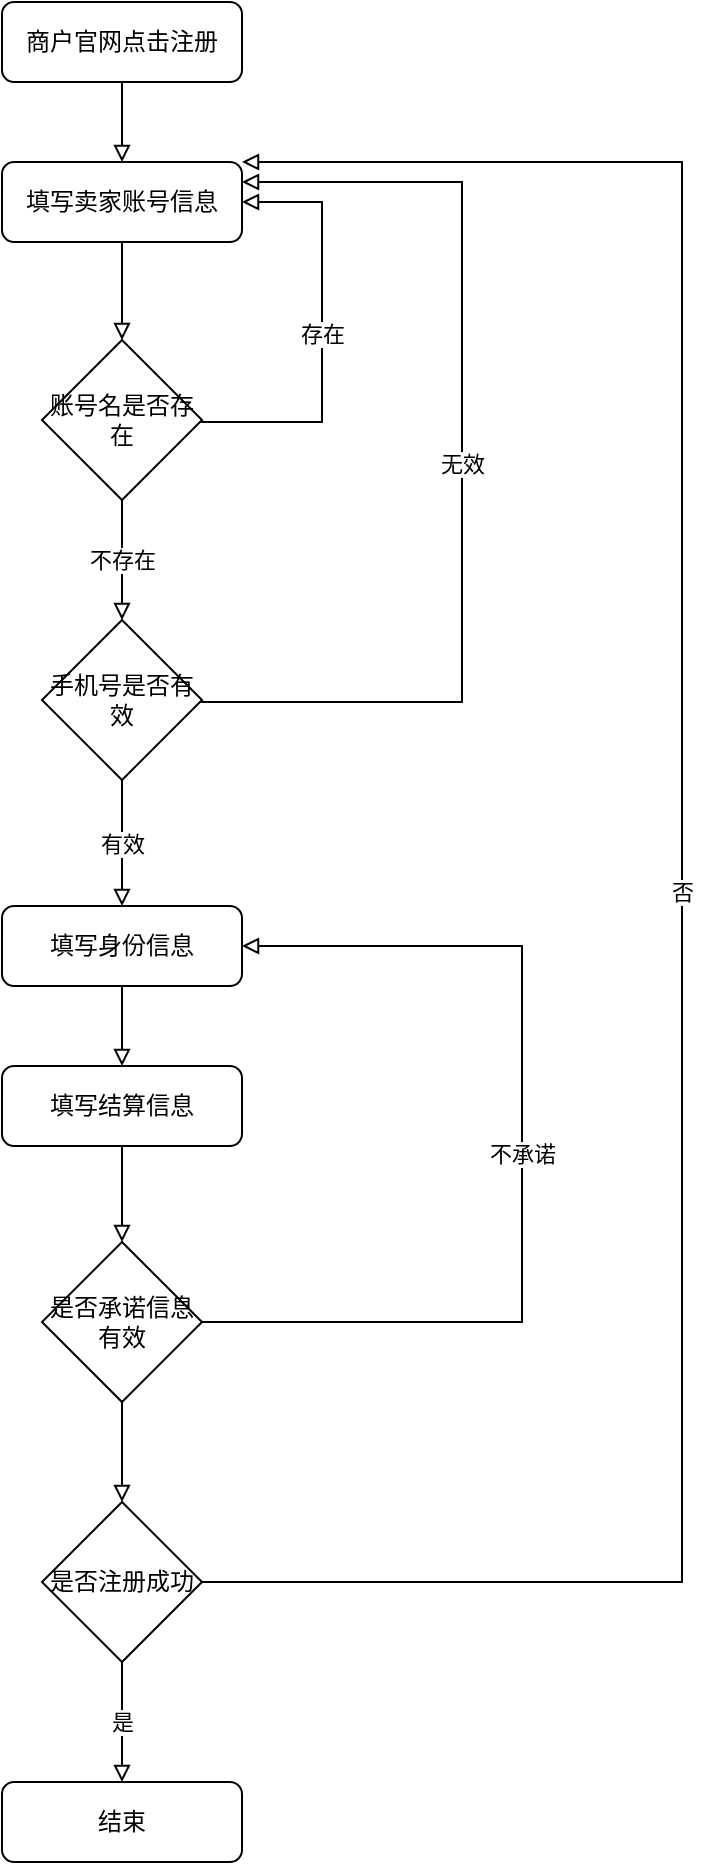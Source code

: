 <mxfile version="20.5.3" type="github">
  <diagram id="C5RBs43oDa-KdzZeNtuy" name="商户注册流程">
    <mxGraphModel dx="1422" dy="762" grid="1" gridSize="10" guides="1" tooltips="1" connect="1" arrows="1" fold="1" page="1" pageScale="1" pageWidth="827" pageHeight="1169" math="0" shadow="0">
      <root>
        <mxCell id="WIyWlLk6GJQsqaUBKTNV-0" />
        <mxCell id="WIyWlLk6GJQsqaUBKTNV-1" parent="WIyWlLk6GJQsqaUBKTNV-0" />
        <mxCell id="T_TCIOcFfUIDfXwIOGUq-2" style="edgeStyle=orthogonalEdgeStyle;rounded=0;orthogonalLoop=1;jettySize=auto;html=1;exitX=0.5;exitY=1;exitDx=0;exitDy=0;endArrow=block;endFill=0;" edge="1" parent="WIyWlLk6GJQsqaUBKTNV-1" source="WIyWlLk6GJQsqaUBKTNV-3" target="T_TCIOcFfUIDfXwIOGUq-1">
          <mxGeometry relative="1" as="geometry" />
        </mxCell>
        <mxCell id="WIyWlLk6GJQsqaUBKTNV-3" value="商户官网点击注册" style="rounded=1;whiteSpace=wrap;html=1;fontSize=12;glass=0;strokeWidth=1;shadow=0;" parent="WIyWlLk6GJQsqaUBKTNV-1" vertex="1">
          <mxGeometry x="160" y="80" width="120" height="40" as="geometry" />
        </mxCell>
        <mxCell id="T_TCIOcFfUIDfXwIOGUq-9" style="edgeStyle=orthogonalEdgeStyle;rounded=0;orthogonalLoop=1;jettySize=auto;html=1;exitX=0.5;exitY=1;exitDx=0;exitDy=0;endArrow=block;endFill=0;" edge="1" parent="WIyWlLk6GJQsqaUBKTNV-1" source="T_TCIOcFfUIDfXwIOGUq-1" target="T_TCIOcFfUIDfXwIOGUq-4">
          <mxGeometry relative="1" as="geometry" />
        </mxCell>
        <mxCell id="T_TCIOcFfUIDfXwIOGUq-1" value="填写卖家账号信息" style="rounded=1;whiteSpace=wrap;html=1;fontSize=12;glass=0;strokeWidth=1;shadow=0;" vertex="1" parent="WIyWlLk6GJQsqaUBKTNV-1">
          <mxGeometry x="160" y="160" width="120" height="40" as="geometry" />
        </mxCell>
        <mxCell id="T_TCIOcFfUIDfXwIOGUq-7" value="存在" style="edgeStyle=orthogonalEdgeStyle;rounded=0;orthogonalLoop=1;jettySize=auto;html=1;exitX=1;exitY=0.5;exitDx=0;exitDy=0;entryX=1;entryY=0.5;entryDx=0;entryDy=0;endArrow=block;endFill=0;" edge="1" parent="WIyWlLk6GJQsqaUBKTNV-1" source="T_TCIOcFfUIDfXwIOGUq-4" target="T_TCIOcFfUIDfXwIOGUq-1">
          <mxGeometry relative="1" as="geometry">
            <Array as="points">
              <mxPoint x="260" y="290" />
              <mxPoint x="320" y="290" />
              <mxPoint x="320" y="180" />
            </Array>
          </mxGeometry>
        </mxCell>
        <mxCell id="T_TCIOcFfUIDfXwIOGUq-17" value="不存在" style="edgeStyle=orthogonalEdgeStyle;rounded=0;orthogonalLoop=1;jettySize=auto;html=1;exitX=0.5;exitY=1;exitDx=0;exitDy=0;endArrow=block;endFill=0;" edge="1" parent="WIyWlLk6GJQsqaUBKTNV-1" source="T_TCIOcFfUIDfXwIOGUq-4" target="T_TCIOcFfUIDfXwIOGUq-10">
          <mxGeometry relative="1" as="geometry" />
        </mxCell>
        <mxCell id="T_TCIOcFfUIDfXwIOGUq-4" value="账号名是否存在" style="rhombus;whiteSpace=wrap;html=1;" vertex="1" parent="WIyWlLk6GJQsqaUBKTNV-1">
          <mxGeometry x="180" y="249" width="80" height="80" as="geometry" />
        </mxCell>
        <mxCell id="T_TCIOcFfUIDfXwIOGUq-15" value="无效" style="edgeStyle=orthogonalEdgeStyle;rounded=0;orthogonalLoop=1;jettySize=auto;html=1;entryX=1;entryY=0.25;entryDx=0;entryDy=0;endArrow=block;endFill=0;exitX=1;exitY=0.5;exitDx=0;exitDy=0;" edge="1" parent="WIyWlLk6GJQsqaUBKTNV-1" source="T_TCIOcFfUIDfXwIOGUq-10" target="T_TCIOcFfUIDfXwIOGUq-1">
          <mxGeometry relative="1" as="geometry">
            <Array as="points">
              <mxPoint x="260" y="430" />
              <mxPoint x="390" y="430" />
              <mxPoint x="390" y="170" />
            </Array>
          </mxGeometry>
        </mxCell>
        <mxCell id="T_TCIOcFfUIDfXwIOGUq-21" value="有效" style="edgeStyle=orthogonalEdgeStyle;rounded=0;orthogonalLoop=1;jettySize=auto;html=1;exitX=0.5;exitY=1;exitDx=0;exitDy=0;entryX=0.5;entryY=0;entryDx=0;entryDy=0;endArrow=block;endFill=0;" edge="1" parent="WIyWlLk6GJQsqaUBKTNV-1" source="T_TCIOcFfUIDfXwIOGUq-10" target="T_TCIOcFfUIDfXwIOGUq-18">
          <mxGeometry relative="1" as="geometry" />
        </mxCell>
        <mxCell id="T_TCIOcFfUIDfXwIOGUq-10" value="手机号是否有效" style="rhombus;whiteSpace=wrap;html=1;" vertex="1" parent="WIyWlLk6GJQsqaUBKTNV-1">
          <mxGeometry x="180" y="389" width="80" height="80" as="geometry" />
        </mxCell>
        <mxCell id="T_TCIOcFfUIDfXwIOGUq-22" style="edgeStyle=orthogonalEdgeStyle;rounded=0;orthogonalLoop=1;jettySize=auto;html=1;exitX=0.5;exitY=1;exitDx=0;exitDy=0;entryX=0.5;entryY=0;entryDx=0;entryDy=0;endArrow=block;endFill=0;" edge="1" parent="WIyWlLk6GJQsqaUBKTNV-1" source="T_TCIOcFfUIDfXwIOGUq-18" target="T_TCIOcFfUIDfXwIOGUq-19">
          <mxGeometry relative="1" as="geometry" />
        </mxCell>
        <mxCell id="T_TCIOcFfUIDfXwIOGUq-18" value="填写身份信息" style="rounded=1;whiteSpace=wrap;html=1;fontSize=12;glass=0;strokeWidth=1;shadow=0;" vertex="1" parent="WIyWlLk6GJQsqaUBKTNV-1">
          <mxGeometry x="160" y="532" width="120" height="40" as="geometry" />
        </mxCell>
        <mxCell id="T_TCIOcFfUIDfXwIOGUq-24" style="edgeStyle=orthogonalEdgeStyle;rounded=0;orthogonalLoop=1;jettySize=auto;html=1;exitX=0.5;exitY=1;exitDx=0;exitDy=0;entryX=0.5;entryY=0;entryDx=0;entryDy=0;endArrow=block;endFill=0;" edge="1" parent="WIyWlLk6GJQsqaUBKTNV-1" source="T_TCIOcFfUIDfXwIOGUq-19" target="T_TCIOcFfUIDfXwIOGUq-23">
          <mxGeometry relative="1" as="geometry" />
        </mxCell>
        <mxCell id="T_TCIOcFfUIDfXwIOGUq-19" value="填写结算信息" style="rounded=1;whiteSpace=wrap;html=1;fontSize=12;glass=0;strokeWidth=1;shadow=0;" vertex="1" parent="WIyWlLk6GJQsqaUBKTNV-1">
          <mxGeometry x="160" y="612" width="120" height="40" as="geometry" />
        </mxCell>
        <mxCell id="T_TCIOcFfUIDfXwIOGUq-26" value="不承诺" style="edgeStyle=orthogonalEdgeStyle;rounded=0;orthogonalLoop=1;jettySize=auto;html=1;entryX=1;entryY=0.5;entryDx=0;entryDy=0;endArrow=block;endFill=0;" edge="1" parent="WIyWlLk6GJQsqaUBKTNV-1" source="T_TCIOcFfUIDfXwIOGUq-23" target="T_TCIOcFfUIDfXwIOGUq-18">
          <mxGeometry relative="1" as="geometry">
            <Array as="points">
              <mxPoint x="420" y="740" />
              <mxPoint x="420" y="552" />
            </Array>
          </mxGeometry>
        </mxCell>
        <mxCell id="T_TCIOcFfUIDfXwIOGUq-29" style="edgeStyle=orthogonalEdgeStyle;rounded=0;orthogonalLoop=1;jettySize=auto;html=1;exitX=0.5;exitY=1;exitDx=0;exitDy=0;endArrow=block;endFill=0;" edge="1" parent="WIyWlLk6GJQsqaUBKTNV-1" source="T_TCIOcFfUIDfXwIOGUq-23" target="T_TCIOcFfUIDfXwIOGUq-28">
          <mxGeometry relative="1" as="geometry" />
        </mxCell>
        <mxCell id="T_TCIOcFfUIDfXwIOGUq-23" value="是否承诺信息有效" style="rhombus;whiteSpace=wrap;html=1;" vertex="1" parent="WIyWlLk6GJQsqaUBKTNV-1">
          <mxGeometry x="180" y="700" width="80" height="80" as="geometry" />
        </mxCell>
        <mxCell id="T_TCIOcFfUIDfXwIOGUq-30" value="否" style="edgeStyle=orthogonalEdgeStyle;rounded=0;orthogonalLoop=1;jettySize=auto;html=1;exitX=1;exitY=0.5;exitDx=0;exitDy=0;entryX=1;entryY=0;entryDx=0;entryDy=0;endArrow=block;endFill=0;" edge="1" parent="WIyWlLk6GJQsqaUBKTNV-1" source="T_TCIOcFfUIDfXwIOGUq-28" target="T_TCIOcFfUIDfXwIOGUq-1">
          <mxGeometry relative="1" as="geometry">
            <Array as="points">
              <mxPoint x="500" y="870" />
              <mxPoint x="500" y="160" />
            </Array>
          </mxGeometry>
        </mxCell>
        <mxCell id="T_TCIOcFfUIDfXwIOGUq-32" value="是" style="edgeStyle=orthogonalEdgeStyle;rounded=0;orthogonalLoop=1;jettySize=auto;html=1;exitX=0.5;exitY=1;exitDx=0;exitDy=0;endArrow=block;endFill=0;" edge="1" parent="WIyWlLk6GJQsqaUBKTNV-1" source="T_TCIOcFfUIDfXwIOGUq-28" target="T_TCIOcFfUIDfXwIOGUq-31">
          <mxGeometry relative="1" as="geometry" />
        </mxCell>
        <mxCell id="T_TCIOcFfUIDfXwIOGUq-28" value="是否注册成功" style="rhombus;whiteSpace=wrap;html=1;" vertex="1" parent="WIyWlLk6GJQsqaUBKTNV-1">
          <mxGeometry x="180" y="830" width="80" height="80" as="geometry" />
        </mxCell>
        <mxCell id="T_TCIOcFfUIDfXwIOGUq-31" value="结束" style="rounded=1;whiteSpace=wrap;html=1;fontSize=12;glass=0;strokeWidth=1;shadow=0;" vertex="1" parent="WIyWlLk6GJQsqaUBKTNV-1">
          <mxGeometry x="160" y="970" width="120" height="40" as="geometry" />
        </mxCell>
      </root>
    </mxGraphModel>
  </diagram>
</mxfile>
